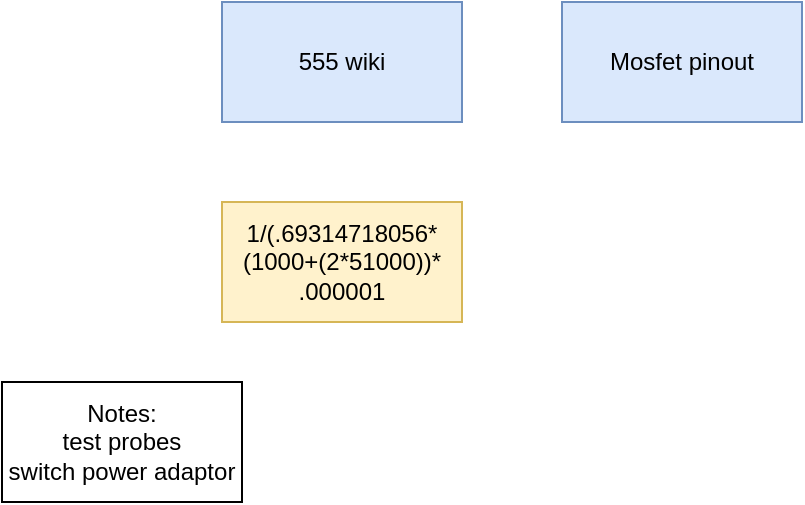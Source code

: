 <mxfile version="21.7.1" type="github" pages="2">
  <diagram name="Page-1" id="8R0tuyF706njBNt0rlaV">
    <mxGraphModel dx="1050" dy="542" grid="1" gridSize="10" guides="1" tooltips="1" connect="1" arrows="1" fold="1" page="1" pageScale="1" pageWidth="850" pageHeight="1100" math="0" shadow="0">
      <root>
        <mxCell id="0" />
        <mxCell id="1" parent="0" />
        <UserObject label="555 wiki&lt;br&gt;" link="https://en.wikipedia.org/wiki/555_timer_IC" id="s4LHHFSYnkr0j9k8ltSt-1">
          <mxCell style="rounded=0;whiteSpace=wrap;html=1;fillColor=#dae8fc;strokeColor=#6c8ebf;" parent="1" vertex="1">
            <mxGeometry x="280" y="100" width="120" height="60" as="geometry" />
          </mxCell>
        </UserObject>
        <UserObject label="1/(.69314718056*(1000+(2*51000))* .000001" tooltip="555 frequency equasion" id="s4LHHFSYnkr0j9k8ltSt-2">
          <mxCell style="rounded=0;whiteSpace=wrap;html=1;fillColor=#fff2cc;strokeColor=#d6b656;" parent="1" vertex="1">
            <mxGeometry x="280" y="200" width="120" height="60" as="geometry" />
          </mxCell>
        </UserObject>
        <mxCell id="s4LHHFSYnkr0j9k8ltSt-3" value="Notes:&lt;br&gt;test probes&lt;br&gt;switch power adaptor" style="rounded=0;whiteSpace=wrap;html=1;" parent="1" vertex="1">
          <mxGeometry x="170" y="290" width="120" height="60" as="geometry" />
        </mxCell>
        <UserObject label="Mosfet pinout" link="https://images.theengineeringprojects.com/image/webp/2018/09/introduction-to-IRF4905.png.webp?ssl=1" id="iaEZdHjY4uuNuiCuZIsI-1">
          <mxCell style="rounded=0;whiteSpace=wrap;html=1;fillColor=#dae8fc;strokeColor=#6c8ebf;" vertex="1" parent="1">
            <mxGeometry x="450" y="100" width="120" height="60" as="geometry" />
          </mxCell>
        </UserObject>
      </root>
    </mxGraphModel>
  </diagram>
  <diagram id="0Xyd3FkVGQy98CMaZc9x" name="PCB Layout">
    <mxGraphModel dx="1909" dy="985" grid="1" gridSize="10" guides="1" tooltips="1" connect="1" arrows="1" fold="1" page="1" pageScale="1" pageWidth="850" pageHeight="1100" math="0" shadow="0">
      <root>
        <mxCell id="0" />
        <mxCell id="1" parent="0" />
        <mxCell id="FIQlfiSb-Bit5ePXrpSp-14" style="edgeStyle=orthogonalEdgeStyle;rounded=0;orthogonalLoop=1;jettySize=auto;html=1;exitX=0;exitY=0.217;exitDx=0;exitDy=0;entryX=1;entryY=0.5;entryDx=0;entryDy=0;entryPerimeter=0;exitPerimeter=0;" edge="1" parent="1" source="FIQlfiSb-Bit5ePXrpSp-4" target="FIQlfiSb-Bit5ePXrpSp-31">
          <mxGeometry relative="1" as="geometry">
            <mxPoint x="379.94" y="625" as="targetPoint" />
            <mxPoint x="389.94" y="257.5" as="sourcePoint" />
            <Array as="points">
              <mxPoint x="300" y="258" />
              <mxPoint x="300" y="625" />
              <mxPoint x="390" y="625" />
            </Array>
          </mxGeometry>
        </mxCell>
        <mxCell id="FIQlfiSb-Bit5ePXrpSp-17" style="edgeStyle=orthogonalEdgeStyle;rounded=0;orthogonalLoop=1;jettySize=auto;html=1;exitX=0;exitY=1;exitDx=0;exitDy=0;entryX=0;entryY=0.8;entryDx=0;entryDy=0;" edge="1" parent="1" source="FIQlfiSb-Bit5ePXrpSp-4" target="FIQlfiSb-Bit5ePXrpSp-62">
          <mxGeometry relative="1" as="geometry">
            <mxPoint x="210" y="90" as="targetPoint" />
            <Array as="points">
              <mxPoint x="400" y="395" />
              <mxPoint x="360" y="395" />
              <mxPoint x="360" y="22" />
              <mxPoint x="804" y="22" />
            </Array>
          </mxGeometry>
        </mxCell>
        <mxCell id="FIQlfiSb-Bit5ePXrpSp-25" style="edgeStyle=orthogonalEdgeStyle;rounded=0;orthogonalLoop=1;jettySize=auto;html=1;exitX=0;exitY=0.75;exitDx=0;exitDy=0;entryX=0;entryY=0.72;entryDx=0;entryDy=0;entryPerimeter=0;" edge="1" parent="1" source="FIQlfiSb-Bit5ePXrpSp-4" target="FIQlfiSb-Bit5ePXrpSp-47">
          <mxGeometry relative="1" as="geometry">
            <mxPoint x="200" y="540" as="targetPoint" />
            <Array as="points">
              <mxPoint x="270" y="338" />
              <mxPoint x="270" y="762" />
            </Array>
          </mxGeometry>
        </mxCell>
        <mxCell id="FIQlfiSb-Bit5ePXrpSp-26" style="edgeStyle=orthogonalEdgeStyle;rounded=0;orthogonalLoop=1;jettySize=auto;html=1;exitX=1;exitY=1;exitDx=0;exitDy=0;entryX=0;entryY=0.5;entryDx=0;entryDy=0;entryPerimeter=0;" edge="1" parent="1" source="FIQlfiSb-Bit5ePXrpSp-4" target="FIQlfiSb-Bit5ePXrpSp-9">
          <mxGeometry relative="1" as="geometry" />
        </mxCell>
        <mxCell id="FIQlfiSb-Bit5ePXrpSp-30" style="edgeStyle=orthogonalEdgeStyle;rounded=0;orthogonalLoop=1;jettySize=auto;html=1;exitX=1;exitY=0.75;exitDx=0;exitDy=0;entryX=0;entryY=0.5;entryDx=0;entryDy=0;entryPerimeter=0;" edge="1" parent="1" source="FIQlfiSb-Bit5ePXrpSp-4" target="FIQlfiSb-Bit5ePXrpSp-8">
          <mxGeometry relative="1" as="geometry" />
        </mxCell>
        <mxCell id="FIQlfiSb-Bit5ePXrpSp-43" style="edgeStyle=orthogonalEdgeStyle;rounded=0;orthogonalLoop=1;jettySize=auto;html=1;exitX=1;exitY=0.5;exitDx=0;exitDy=0;entryX=0;entryY=0.5;entryDx=0;entryDy=0;entryPerimeter=0;" edge="1" parent="1" source="FIQlfiSb-Bit5ePXrpSp-4" target="FIQlfiSb-Bit5ePXrpSp-6">
          <mxGeometry relative="1" as="geometry">
            <mxPoint x="610" y="310" as="targetPoint" />
          </mxGeometry>
        </mxCell>
        <mxCell id="FIQlfiSb-Bit5ePXrpSp-67" style="edgeStyle=orthogonalEdgeStyle;rounded=0;orthogonalLoop=1;jettySize=auto;html=1;exitX=1;exitY=0.25;exitDx=0;exitDy=0;entryX=0;entryY=0.8;entryDx=0;entryDy=0;" edge="1" parent="1" source="FIQlfiSb-Bit5ePXrpSp-4" target="FIQlfiSb-Bit5ePXrpSp-62">
          <mxGeometry relative="1" as="geometry">
            <Array as="points">
              <mxPoint x="560" y="262" />
              <mxPoint x="560" y="22" />
              <mxPoint x="804" y="22" />
            </Array>
          </mxGeometry>
        </mxCell>
        <mxCell id="FIQlfiSb-Bit5ePXrpSp-4" value="" style="rounded=0;whiteSpace=wrap;html=1;" vertex="1" parent="1">
          <mxGeometry x="400" y="225" width="120" height="150" as="geometry" />
        </mxCell>
        <mxCell id="FIQlfiSb-Bit5ePXrpSp-42" style="edgeStyle=orthogonalEdgeStyle;rounded=0;orthogonalLoop=1;jettySize=auto;html=1;exitX=0;exitY=0.5;exitDx=0;exitDy=0;exitPerimeter=0;entryX=1;entryY=0.5;entryDx=0;entryDy=0;entryPerimeter=0;" edge="1" parent="1" source="FIQlfiSb-Bit5ePXrpSp-6" target="FIQlfiSb-Bit5ePXrpSp-7">
          <mxGeometry relative="1" as="geometry">
            <Array as="points">
              <mxPoint x="680" y="260" />
            </Array>
          </mxGeometry>
        </mxCell>
        <mxCell id="FIQlfiSb-Bit5ePXrpSp-6" value="" style="pointerEvents=1;verticalLabelPosition=bottom;shadow=0;dashed=0;align=center;html=1;verticalAlign=top;shape=mxgraph.electrical.resistors.resistor_2;rotation=-90;" vertex="1" parent="1">
          <mxGeometry x="560" y="200" width="100" height="20" as="geometry" />
        </mxCell>
        <mxCell id="FIQlfiSb-Bit5ePXrpSp-21" style="edgeStyle=orthogonalEdgeStyle;rounded=0;orthogonalLoop=1;jettySize=auto;html=1;exitX=0;exitY=0.5;exitDx=0;exitDy=0;exitPerimeter=0;entryX=0.5;entryY=1;entryDx=0;entryDy=0;entryPerimeter=0;" edge="1" parent="1" source="FIQlfiSb-Bit5ePXrpSp-7" target="FIQlfiSb-Bit5ePXrpSp-11">
          <mxGeometry relative="1" as="geometry" />
        </mxCell>
        <mxCell id="FIQlfiSb-Bit5ePXrpSp-7" value="" style="pointerEvents=1;verticalLabelPosition=bottom;shadow=0;dashed=0;align=center;html=1;verticalAlign=top;shape=mxgraph.electrical.resistors.resistor_2;rotation=-90;" vertex="1" parent="1">
          <mxGeometry x="630" y="350" width="100" height="20" as="geometry" />
        </mxCell>
        <mxCell id="FIQlfiSb-Bit5ePXrpSp-32" style="edgeStyle=orthogonalEdgeStyle;rounded=0;orthogonalLoop=1;jettySize=auto;html=1;exitX=1;exitY=0.5;exitDx=0;exitDy=0;exitPerimeter=0;entryX=1;entryY=0.5;entryDx=0;entryDy=0;entryPerimeter=0;" edge="1" parent="1" source="FIQlfiSb-Bit5ePXrpSp-8" target="FIQlfiSb-Bit5ePXrpSp-31">
          <mxGeometry relative="1" as="geometry" />
        </mxCell>
        <mxCell id="FIQlfiSb-Bit5ePXrpSp-8" value="" style="pointerEvents=1;verticalLabelPosition=bottom;shadow=0;dashed=0;align=center;html=1;verticalAlign=top;shape=mxgraph.electrical.capacitors.capacitor_1;rotation=90;" vertex="1" parent="1">
          <mxGeometry x="560" y="550" width="100" height="60" as="geometry" />
        </mxCell>
        <mxCell id="FIQlfiSb-Bit5ePXrpSp-33" style="edgeStyle=orthogonalEdgeStyle;rounded=0;orthogonalLoop=1;jettySize=auto;html=1;exitX=1;exitY=0.5;exitDx=0;exitDy=0;exitPerimeter=0;entryX=1;entryY=0.5;entryDx=0;entryDy=0;entryPerimeter=0;" edge="1" parent="1" source="FIQlfiSb-Bit5ePXrpSp-9" target="FIQlfiSb-Bit5ePXrpSp-31">
          <mxGeometry relative="1" as="geometry">
            <mxPoint x="400" y="580" as="targetPoint" />
            <Array as="points">
              <mxPoint x="390" y="570" />
            </Array>
          </mxGeometry>
        </mxCell>
        <mxCell id="FIQlfiSb-Bit5ePXrpSp-9" value="" style="pointerEvents=1;verticalLabelPosition=bottom;shadow=0;dashed=0;align=center;html=1;verticalAlign=top;shape=mxgraph.electrical.capacitors.capacitor_1;rotation=90;" vertex="1" parent="1">
          <mxGeometry x="470" y="490" width="100" height="60" as="geometry" />
        </mxCell>
        <mxCell id="FIQlfiSb-Bit5ePXrpSp-22" style="edgeStyle=orthogonalEdgeStyle;rounded=0;orthogonalLoop=1;jettySize=auto;html=1;exitX=0;exitY=0.25;exitDx=0;exitDy=0;exitPerimeter=0;entryX=0;entryY=0.5;entryDx=0;entryDy=0;entryPerimeter=0;" edge="1" parent="1" source="FIQlfiSb-Bit5ePXrpSp-11" target="FIQlfiSb-Bit5ePXrpSp-8">
          <mxGeometry relative="1" as="geometry" />
        </mxCell>
        <mxCell id="FIQlfiSb-Bit5ePXrpSp-11" value="" style="pointerEvents=1;verticalLabelPosition=bottom;shadow=0;dashed=0;align=center;html=1;verticalAlign=top;shape=mxgraph.electrical.resistors.potentiometer_2;rotation=-90;flipV=1;" vertex="1" parent="1">
          <mxGeometry x="690" y="410" width="100" height="40" as="geometry" />
        </mxCell>
        <mxCell id="FIQlfiSb-Bit5ePXrpSp-41" style="edgeStyle=orthogonalEdgeStyle;rounded=0;orthogonalLoop=1;jettySize=auto;html=1;exitX=0.5;exitY=1;exitDx=0;exitDy=0;exitPerimeter=0;entryX=1;entryY=0.5;entryDx=0;entryDy=0;entryPerimeter=0;" edge="1" parent="1" source="FIQlfiSb-Bit5ePXrpSp-12" target="FIQlfiSb-Bit5ePXrpSp-6">
          <mxGeometry relative="1" as="geometry" />
        </mxCell>
        <mxCell id="FIQlfiSb-Bit5ePXrpSp-66" style="edgeStyle=orthogonalEdgeStyle;rounded=0;orthogonalLoop=1;jettySize=auto;html=1;exitX=1;exitY=0.25;exitDx=0;exitDy=0;exitPerimeter=0;entryX=0;entryY=0.8;entryDx=0;entryDy=0;" edge="1" parent="1" source="FIQlfiSb-Bit5ePXrpSp-12" target="FIQlfiSb-Bit5ePXrpSp-62">
          <mxGeometry relative="1" as="geometry" />
        </mxCell>
        <mxCell id="FIQlfiSb-Bit5ePXrpSp-12" value="" style="pointerEvents=1;verticalLabelPosition=bottom;shadow=0;dashed=0;align=center;html=1;verticalAlign=top;shape=mxgraph.electrical.resistors.potentiometer_2;rotation=-90;" vertex="1" parent="1">
          <mxGeometry x="660" y="120" width="100" height="40" as="geometry" />
        </mxCell>
        <mxCell id="FIQlfiSb-Bit5ePXrpSp-27" style="edgeStyle=orthogonalEdgeStyle;rounded=0;orthogonalLoop=1;jettySize=auto;html=1;exitX=0;exitY=0.5;exitDx=0;exitDy=0;entryX=1;entryY=0.75;entryDx=0;entryDy=0;" edge="1" parent="1" source="FIQlfiSb-Bit5ePXrpSp-4" target="FIQlfiSb-Bit5ePXrpSp-4">
          <mxGeometry relative="1" as="geometry">
            <Array as="points">
              <mxPoint x="380" y="300" />
              <mxPoint x="380" y="330" />
              <mxPoint x="540" y="330" />
              <mxPoint x="540" y="338" />
            </Array>
          </mxGeometry>
        </mxCell>
        <mxCell id="FIQlfiSb-Bit5ePXrpSp-31" value="" style="verticalLabelPosition=bottom;shadow=0;dashed=0;align=center;fillColor=strokeColor;html=1;verticalAlign=top;strokeWidth=1;shape=mxgraph.electrical.miscellaneous.monocell_battery;rotation=-90;" vertex="1" parent="1">
          <mxGeometry x="750" y="750" width="100" height="60" as="geometry" />
        </mxCell>
        <mxCell id="FIQlfiSb-Bit5ePXrpSp-52" style="edgeStyle=orthogonalEdgeStyle;rounded=0;orthogonalLoop=1;jettySize=auto;html=1;exitX=1;exitY=0.5;exitDx=0;exitDy=0;exitPerimeter=0;entryX=0.2;entryY=1;entryDx=0;entryDy=0;entryPerimeter=0;" edge="1" parent="1" source="FIQlfiSb-Bit5ePXrpSp-44" target="FIQlfiSb-Bit5ePXrpSp-51">
          <mxGeometry relative="1" as="geometry" />
        </mxCell>
        <mxCell id="FIQlfiSb-Bit5ePXrpSp-44" value="" style="pointerEvents=1;verticalLabelPosition=bottom;shadow=0;dashed=0;align=center;html=1;verticalAlign=top;shape=mxgraph.electrical.resistors.resistor_2;rotation=90;" vertex="1" parent="1">
          <mxGeometry x="120" y="870" width="100" height="20" as="geometry" />
        </mxCell>
        <mxCell id="FIQlfiSb-Bit5ePXrpSp-53" style="edgeStyle=orthogonalEdgeStyle;rounded=0;orthogonalLoop=1;jettySize=auto;html=1;exitX=1;exitY=0.5;exitDx=0;exitDy=0;exitPerimeter=0;entryX=1;entryY=0.5;entryDx=0;entryDy=0;entryPerimeter=0;" edge="1" parent="1" source="FIQlfiSb-Bit5ePXrpSp-45" target="FIQlfiSb-Bit5ePXrpSp-44">
          <mxGeometry relative="1" as="geometry" />
        </mxCell>
        <mxCell id="FIQlfiSb-Bit5ePXrpSp-45" value="" style="pointerEvents=1;verticalLabelPosition=bottom;shadow=0;dashed=0;align=center;html=1;verticalAlign=top;shape=mxgraph.electrical.resistors.resistor_2;rotation=90;" vertex="1" parent="1">
          <mxGeometry x="160" y="870" width="100" height="20" as="geometry" />
        </mxCell>
        <mxCell id="FIQlfiSb-Bit5ePXrpSp-54" style="edgeStyle=orthogonalEdgeStyle;rounded=0;orthogonalLoop=1;jettySize=auto;html=1;exitX=1;exitY=0.5;exitDx=0;exitDy=0;exitPerimeter=0;entryX=1;entryY=0.5;entryDx=0;entryDy=0;entryPerimeter=0;" edge="1" parent="1" source="FIQlfiSb-Bit5ePXrpSp-46" target="FIQlfiSb-Bit5ePXrpSp-45">
          <mxGeometry relative="1" as="geometry">
            <Array as="points">
              <mxPoint x="240" y="950" />
              <mxPoint x="210" y="950" />
            </Array>
          </mxGeometry>
        </mxCell>
        <mxCell id="FIQlfiSb-Bit5ePXrpSp-46" value="" style="pointerEvents=1;verticalLabelPosition=bottom;shadow=0;dashed=0;align=center;html=1;verticalAlign=top;shape=mxgraph.electrical.resistors.resistor_2;rotation=90;" vertex="1" parent="1">
          <mxGeometry x="190" y="870" width="100" height="20" as="geometry" />
        </mxCell>
        <mxCell id="FIQlfiSb-Bit5ePXrpSp-48" style="edgeStyle=orthogonalEdgeStyle;rounded=0;orthogonalLoop=1;jettySize=auto;html=1;exitX=0.7;exitY=1;exitDx=0;exitDy=0;exitPerimeter=0;entryX=0;entryY=0.5;entryDx=0;entryDy=0;entryPerimeter=0;" edge="1" parent="1" source="FIQlfiSb-Bit5ePXrpSp-47" target="FIQlfiSb-Bit5ePXrpSp-45">
          <mxGeometry relative="1" as="geometry" />
        </mxCell>
        <mxCell id="FIQlfiSb-Bit5ePXrpSp-49" style="edgeStyle=orthogonalEdgeStyle;rounded=0;orthogonalLoop=1;jettySize=auto;html=1;exitX=0.7;exitY=1;exitDx=0;exitDy=0;exitPerimeter=0;entryX=0;entryY=0.5;entryDx=0;entryDy=0;entryPerimeter=0;" edge="1" parent="1" source="FIQlfiSb-Bit5ePXrpSp-47" target="FIQlfiSb-Bit5ePXrpSp-46">
          <mxGeometry relative="1" as="geometry" />
        </mxCell>
        <mxCell id="FIQlfiSb-Bit5ePXrpSp-50" style="edgeStyle=orthogonalEdgeStyle;rounded=0;orthogonalLoop=1;jettySize=auto;html=1;exitX=0.7;exitY=1;exitDx=0;exitDy=0;exitPerimeter=0;entryX=0;entryY=0.5;entryDx=0;entryDy=0;entryPerimeter=0;" edge="1" parent="1" source="FIQlfiSb-Bit5ePXrpSp-47" target="FIQlfiSb-Bit5ePXrpSp-44">
          <mxGeometry relative="1" as="geometry" />
        </mxCell>
        <mxCell id="FIQlfiSb-Bit5ePXrpSp-63" style="edgeStyle=orthogonalEdgeStyle;rounded=0;orthogonalLoop=1;jettySize=auto;html=1;exitX=0.7;exitY=0;exitDx=0;exitDy=0;exitPerimeter=0;entryX=0;entryY=0.8;entryDx=0;entryDy=0;" edge="1" parent="1" source="FIQlfiSb-Bit5ePXrpSp-47" target="FIQlfiSb-Bit5ePXrpSp-62">
          <mxGeometry relative="1" as="geometry">
            <mxPoint x="190" y="90" as="targetPoint" />
          </mxGeometry>
        </mxCell>
        <mxCell id="FIQlfiSb-Bit5ePXrpSp-47" value="" style="verticalLabelPosition=bottom;shadow=0;dashed=0;align=center;html=1;verticalAlign=top;shape=mxgraph.electrical.mosfets1.p-channel_mosfet_1;flipH=1;" vertex="1" parent="1">
          <mxGeometry x="140" y="690" width="95" height="100" as="geometry" />
        </mxCell>
        <mxCell id="FIQlfiSb-Bit5ePXrpSp-55" style="edgeStyle=orthogonalEdgeStyle;rounded=0;orthogonalLoop=1;jettySize=auto;html=1;exitX=0.8;exitY=1;exitDx=0;exitDy=0;exitPerimeter=0;entryX=1;entryY=0.5;entryDx=0;entryDy=0;entryPerimeter=0;" edge="1" parent="1" source="FIQlfiSb-Bit5ePXrpSp-51" target="FIQlfiSb-Bit5ePXrpSp-31">
          <mxGeometry relative="1" as="geometry">
            <Array as="points">
              <mxPoint x="580" y="990" />
              <mxPoint x="680" y="990" />
              <mxPoint x="680" y="730" />
            </Array>
          </mxGeometry>
        </mxCell>
        <mxCell id="FIQlfiSb-Bit5ePXrpSp-51" value="" style="verticalLabelPosition=bottom;shadow=0;dashed=0;align=center;html=1;verticalAlign=top;shape=mxgraph.electrical.opto_electronics.lamp" vertex="1" parent="1">
          <mxGeometry x="540" y="870" width="50" height="100" as="geometry" />
        </mxCell>
        <mxCell id="FIQlfiSb-Bit5ePXrpSp-57" value="" style="endArrow=none;dashed=1;html=1;dashPattern=1 3;strokeWidth=2;rounded=0;" edge="1" parent="1">
          <mxGeometry width="50" height="50" relative="1" as="geometry">
            <mxPoint x="450" y="1050" as="sourcePoint" />
            <mxPoint x="450" y="850" as="targetPoint" />
          </mxGeometry>
        </mxCell>
        <mxCell id="FIQlfiSb-Bit5ePXrpSp-58" value="" style="endArrow=none;dashed=1;html=1;dashPattern=1 3;strokeWidth=2;rounded=0;" edge="1" parent="1">
          <mxGeometry width="50" height="50" relative="1" as="geometry">
            <mxPoint x="750" y="1040" as="sourcePoint" />
            <mxPoint x="750" y="840" as="targetPoint" />
          </mxGeometry>
        </mxCell>
        <mxCell id="FIQlfiSb-Bit5ePXrpSp-59" value="" style="endArrow=none;dashed=1;html=1;dashPattern=1 3;strokeWidth=2;rounded=0;" edge="1" parent="1">
          <mxGeometry width="50" height="50" relative="1" as="geometry">
            <mxPoint x="750" y="850" as="sourcePoint" />
            <mxPoint x="450" y="850" as="targetPoint" />
          </mxGeometry>
        </mxCell>
        <mxCell id="FIQlfiSb-Bit5ePXrpSp-60" value="" style="endArrow=none;dashed=1;html=1;dashPattern=1 3;strokeWidth=2;rounded=0;" edge="1" parent="1">
          <mxGeometry width="50" height="50" relative="1" as="geometry">
            <mxPoint x="750" y="1040" as="sourcePoint" />
            <mxPoint x="450" y="1050" as="targetPoint" />
          </mxGeometry>
        </mxCell>
        <mxCell id="FIQlfiSb-Bit5ePXrpSp-62" value="" style="html=1;shape=mxgraph.electrical.electro-mechanical.singleSwitch;aspect=fixed;elSwitchState=off;rotation=90;" vertex="1" parent="1">
          <mxGeometry x="772.5" y="70" width="75" height="20" as="geometry" />
        </mxCell>
        <mxCell id="uCjvSNhaSB3fqHybHDP5-2" value="" style="shape=image;verticalLabelPosition=bottom;labelBackgroundColor=default;verticalAlign=top;aspect=fixed;imageAspect=0;image=https://upload.wikimedia.org/wikipedia/commons/thumb/3/3d/555_Astable_Diagram.svg/1024px-555_Astable_Diagram.svg.png;" vertex="1" parent="1">
          <mxGeometry x="1090" y="420" width="373.96" height="340" as="geometry" />
        </mxCell>
      </root>
    </mxGraphModel>
  </diagram>
</mxfile>
